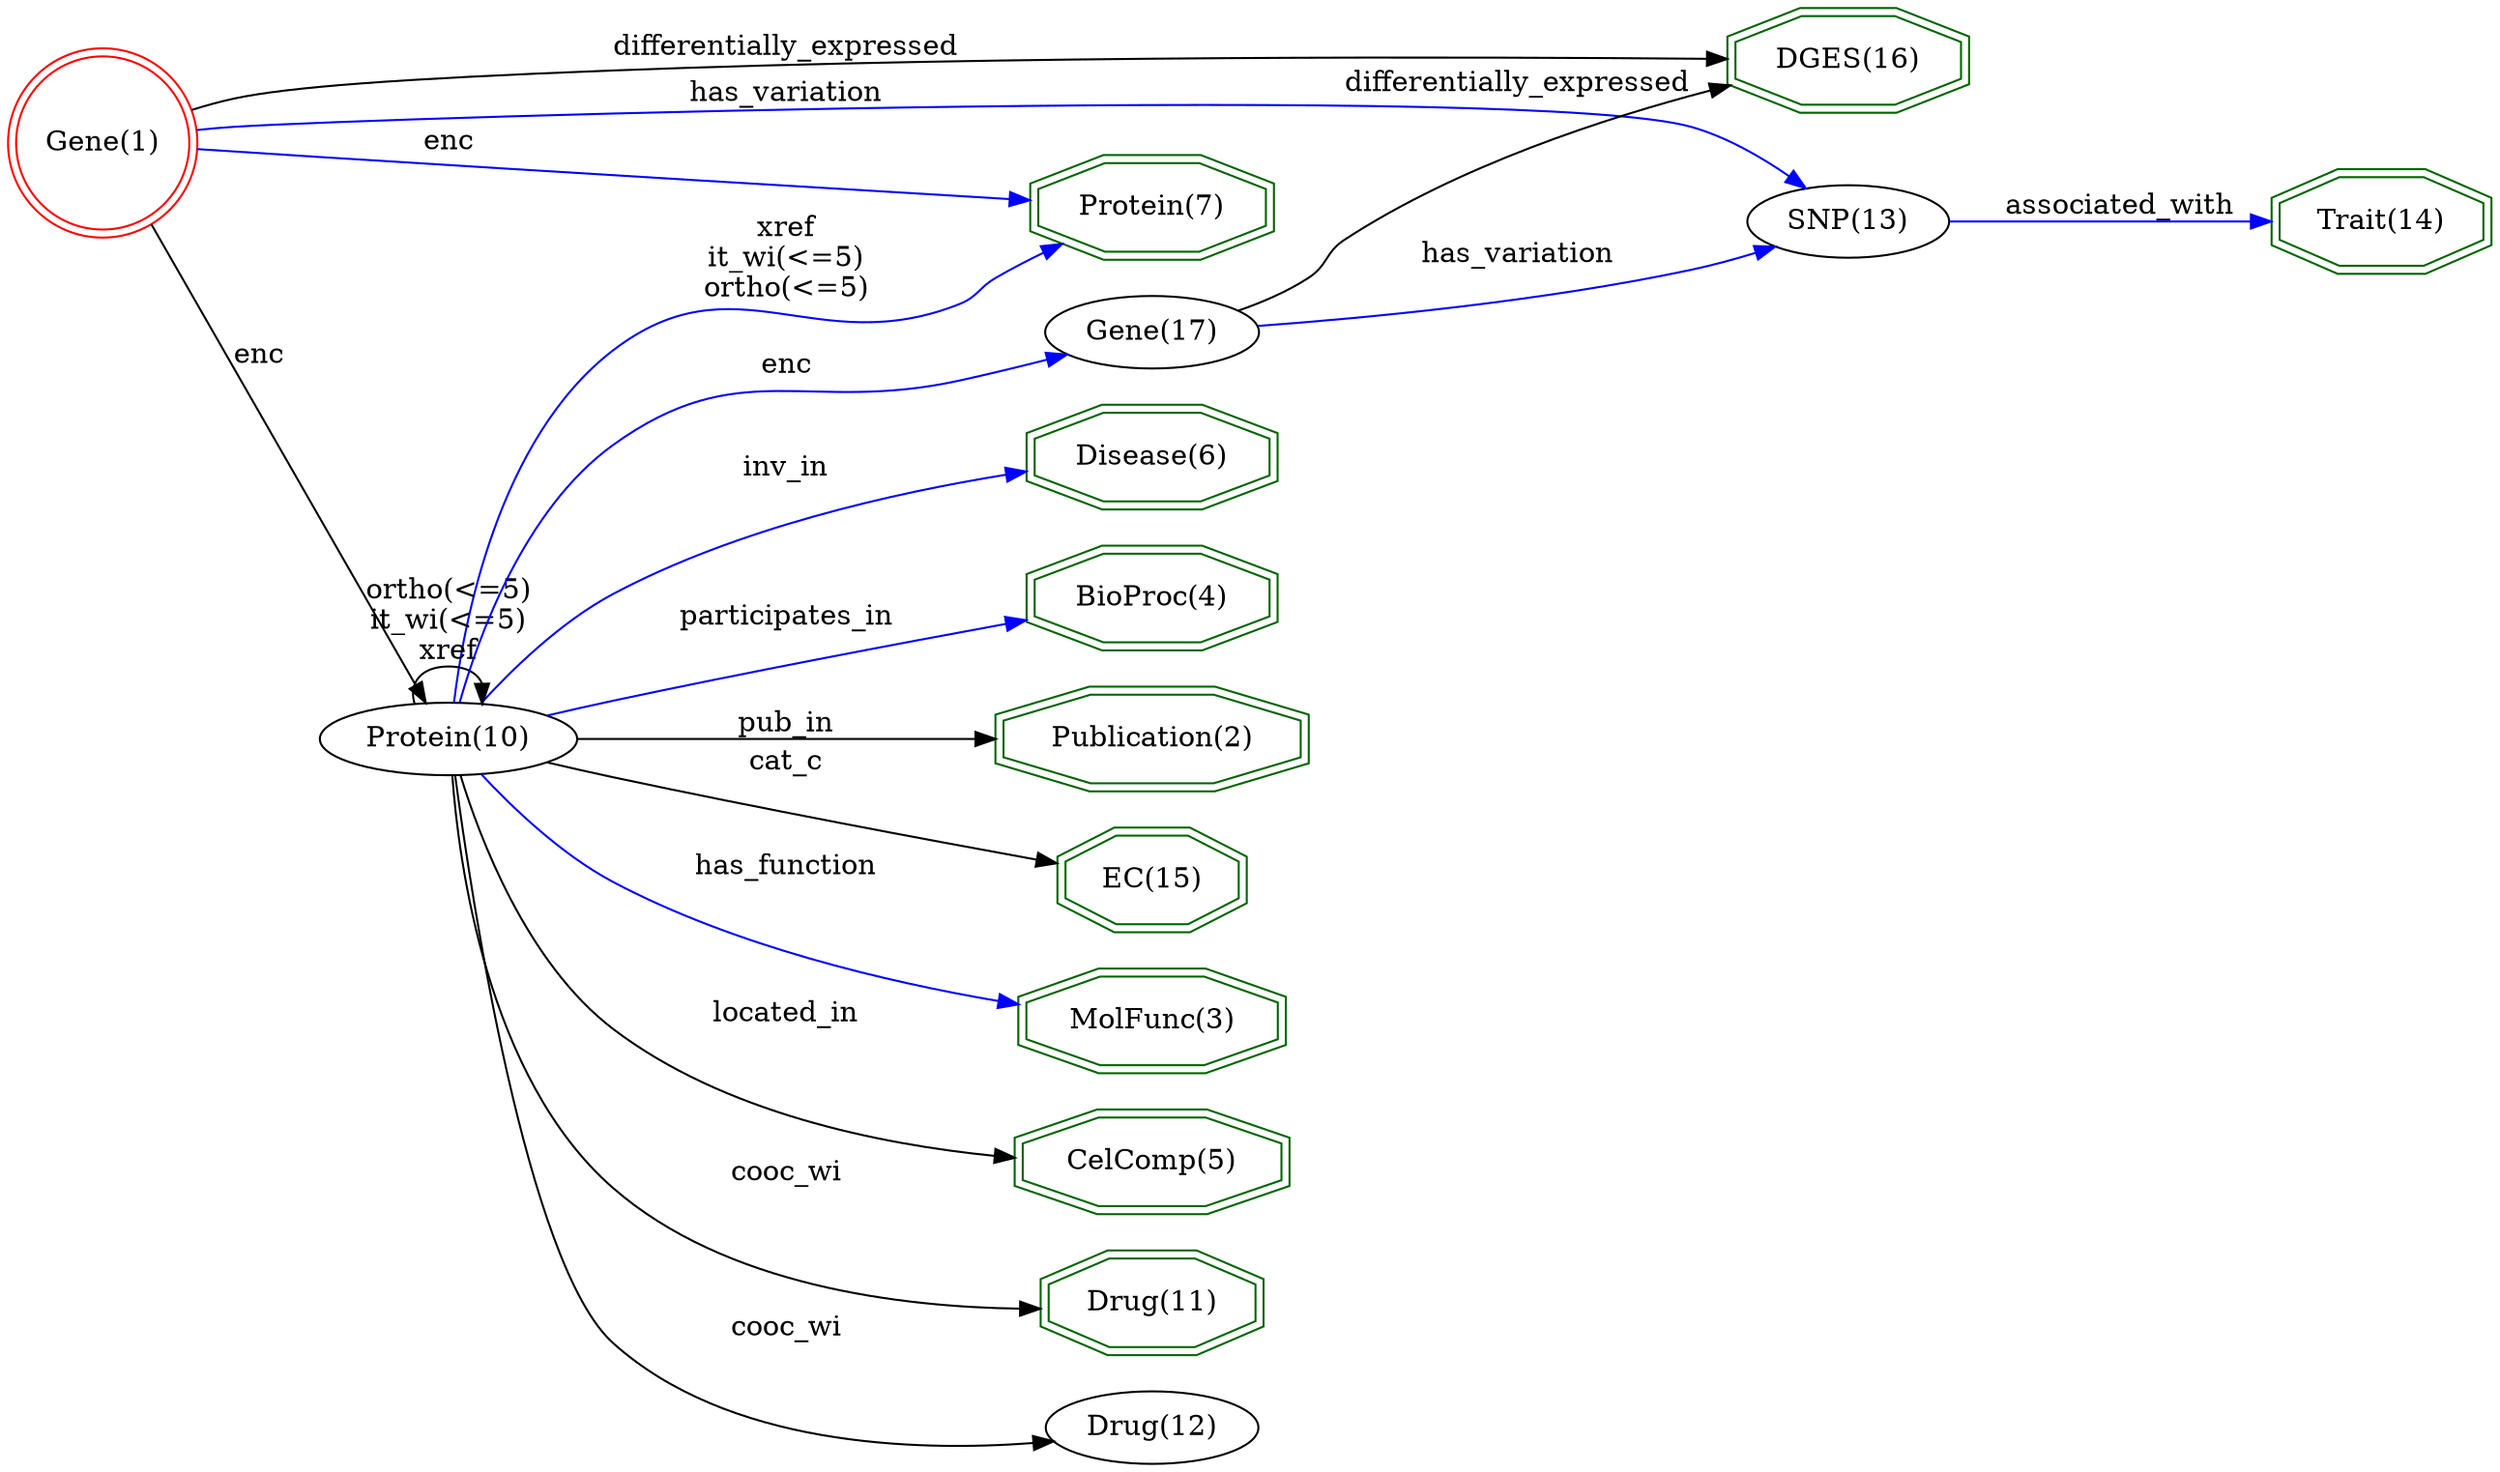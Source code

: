 digraph {
	graph [_draw_="c 9 -#fffffe00 C 7 -#ffffff P 4 0 0 0 656 1059.32 656 1059.32 0 ",
		bb="0,0,1059.3,656",
		rankdir=LR,
		xdotversion=1.7
	];
	node [label="\N"];
	"Disease(6)"	[_draw_="c 7 -#006400 p 8 534.83 440.54 534.83 455.46 504.52 466 461.65 466 431.34 455.46 431.34 440.54 461.65 430 504.52 430 c 7 -#006400 \
p 8 538.82 437.7 538.82 458.3 505.19 470 460.98 470 427.35 458.3 427.35 437.7 460.98 426 505.19 426 ",
		_ldraw_="F 14 11 -Times-Roman c 7 -#000000 T 483.09 443.8 0 59.86 10 -Disease(6) ",
		color=darkgreen,
		height=0.61111,
		pos="483.09,448",
		shape=doubleoctagon,
		width=1.5519];
	"Trait(14)"	[_draw_="c 7 -#006400 p 8 1055.47 550.54 1055.47 565.46 1028.93 576 991.4 576 964.86 565.46 964.86 550.54 991.4 540 1028.93 540 c 7 -#006400 \
p 8 1059.48 547.83 1059.48 568.17 1029.7 580 990.63 580 960.85 568.17 960.85 547.83 990.63 536 1029.7 536 ",
		_ldraw_="F 14 11 -Times-Roman c 7 -#000000 T 1010.16 553.8 0 50.05 9 -Trait(14) ",
		color=darkgreen,
		height=0.61111,
		pos="1010.2,558",
		shape=doubleoctagon,
		width=1.3655];
	"DGES(16)"	[_draw_="c 7 -#006400 p 8 831.48 626.54 831.48 641.46 801.15 652 758.26 652 727.93 641.46 727.93 626.54 758.26 616 801.15 616 c 7 -#006400 \
p 8 835.47 623.7 835.47 644.3 801.82 656 757.59 656 723.94 644.3 723.94 623.7 757.59 612 801.82 612 ",
		_ldraw_="F 14 11 -Times-Roman c 7 -#000000 T 779.7 629.8 0 59.88 8 -DGES(16) ",
		color=darkgreen,
		height=0.61111,
		pos="779.7,634",
		shape=doubleoctagon,
		width=1.5523];
	"BioProc(4)"	[_draw_="c 7 -#006400 p 8 536.54 378.54 536.54 393.46 505.23 404 460.95 404 429.63 393.46 429.63 378.54 460.95 368 505.23 368 c 7 -#006400 \
p 8 540.54 375.67 540.54 396.33 505.88 408 460.29 408 425.63 396.33 425.63 375.67 460.29 364 505.88 364 ",
		_ldraw_="F 14 11 -Times-Roman c 7 -#000000 T 483.09 381.8 0 62.21 10 -BioProc(4) ",
		color=darkgreen,
		height=0.61111,
		pos="483.09,386",
		shape=doubleoctagon,
		width=1.5966];
	"Publication(2)"	[_draw_="c 7 -#006400 p 8 548.98 316.54 548.98 331.46 510.38 342 455.79 342 417.19 331.46 417.19 316.54 455.79 306 510.38 306 c 7 -#006400 \
p 8 552.99 313.49 552.99 334.51 510.92 346 455.25 346 413.18 334.51 413.18 313.49 455.25 302 510.92 302 ",
		_ldraw_="F 14 11 -Times-Roman c 7 -#000000 T 483.09 319.8 0 80.1 14 -Publication(2) ",
		color=darkgreen,
		height=0.61111,
		pos="483.09,324",
		shape=doubleoctagon,
		width=1.9362];
	"EC(15)"	[_draw_="c 7 -#006400 p 8 522.31 254.54 522.31 269.46 499.34 280 466.84 280 443.86 269.46 443.86 254.54 466.84 244 499.34 244 c 7 -#006400 \
p 8 526.32 251.98 526.32 272.02 500.21 284 465.96 284 439.85 272.02 439.85 251.98 465.96 240 500.21 240 ",
		_ldraw_="F 14 11 -Times-Roman c 7 -#000000 T 483.09 257.8 0 41.21 6 -EC(15) ",
		color=darkgreen,
		height=0.61111,
		pos="483.09,262",
		shape=doubleoctagon,
		width=1.1977];
	"Protein(7)"	[_draw_="c 7 -#006400 p 8 532.61 556.54 532.61 571.46 503.6 582 462.57 582 433.56 571.46 433.56 556.54 462.57 546 503.6 546 c 7 -#006400 \
p 8 536.59 553.74 536.59 574.26 504.3 586 461.88 586 429.58 574.26 429.58 553.74 461.88 542 504.3 542 ",
		_ldraw_="F 14 11 -Times-Roman c 7 -#000000 T 483.09 559.8 0 56.77 10 -Protein(7) ",
		color=darkgreen,
		height=0.61111,
		pos="483.09,564",
		shape=doubleoctagon,
		width=1.4931];
	"MolFunc(3)"	[_draw_="c 7 -#006400 p 8 540.48 192.54 540.48 207.46 506.86 218 459.32 218 425.7 207.46 425.7 192.54 459.32 182 506.86 182 c 7 -#006400 \
p 8 544.49 189.61 544.49 210.39 507.48 222 458.7 222 421.68 210.39 421.68 189.61 458.7 178 507.48 178 ",
		_ldraw_="F 14 11 -Times-Roman c 7 -#000000 T 483.09 195.8 0 67.66 10 -MolFunc(3) ",
		color=darkgreen,
		height=0.61111,
		pos="483.09,200",
		shape=doubleoctagon,
		width=1.7];
	"CelComp(5)"	[_draw_="c 7 -#006400 p 8 541.69 130.54 541.69 145.46 507.36 156 458.81 156 424.48 145.46 424.48 130.54 458.81 120 507.36 120 c 7 -#006400 \
p 8 545.68 127.59 545.68 148.41 507.96 160 458.22 160 420.5 148.41 420.5 127.59 458.22 116 507.96 116 ",
		_ldraw_="F 14 11 -Times-Roman c 7 -#000000 T 483.09 133.8 0 69.99 10 -CelComp(5) ",
		color=darkgreen,
		height=0.61111,
		pos="483.09,138",
		shape=doubleoctagon,
		width=1.7443];
	"Drug(11)"	[_draw_="c 7 -#006400 p 8 529.49 68.54 529.49 83.46 502.31 94 463.87 94 436.69 83.46 436.69 68.54 463.87 58 502.31 58 c 7 -#006400 p 8 533.51 \
65.81 533.51 86.19 503.06 98 463.11 98 432.67 86.19 432.67 65.81 463.11 54 503.06 54 ",
		_ldraw_="F 14 11 -Times-Roman c 7 -#000000 T 483.09 71.8 0 51.58 8 -Drug(11) ",
		color=darkgreen,
		height=0.61111,
		pos="483.09,76",
		shape=doubleoctagon,
		width=1.3947];
	"Gene(1)"	[_draw_="c 7 -#ff0000 e 43.08 593 39.15 39.15 c 7 -#ff0000 e 43.08 593 43.15 43.15 ",
		_ldraw_="F 14 11 -Times-Roman c 7 -#000000 T 43.08 588.8 0 45.86 7 -Gene(1) ",
		color=red,
		height=1.1966,
		pos="43.077,593",
		shape=doublecircle,
		width=1.1966];
	"Gene(1)" -> "DGES(16)"	[_draw_="c 7 -#000000 B 10 83.49 608.05 90.31 610.29 97.38 612.38 104.15 614 136.97 621.84 215.47 627.75 260.35 630 423.34 638.16 615.5 636.77 \
713.73 635.26 ",
		_hdraw_="S 5 -solid c 7 -#000000 C 7 -#000000 P 3 713.86 638.76 723.8 635.1 713.75 631.76 ",
		_ldraw_="F 14 11 -Times-Roman c 7 -#000000 T 327.87 636.8 0 135.03 24 -differentially_expressed ",
		color=black,
		label=differentially_expressed,
		lp="327.87,641",
		pos="e,723.8,635.1 83.485,608.05 90.307,610.29 97.384,612.38 104.15,614 136.97,621.84 215.47,627.75 260.35,630 423.34,638.16 615.5,636.77 \
713.73,635.26"];
	"Gene(1)" -> "Protein(7)"	[_draw_="c 7 -#0000ff B 7 86.31 589.9 103.46 588.66 123.46 587.24 141.58 586 238.55 579.39 351.1 572.21 419.42 567.91 ",
		_hdraw_="S 5 -solid c 7 -#0000ff C 7 -#0000ff P 3 419.82 571.4 429.58 567.28 419.38 564.41 ",
		_ldraw_="F 14 11 -Times-Roman c 7 -#000000 T 191.97 588.8 0 19.43 3 -enc ",
		color=blue,
		label=enc,
		lp="191.97,593",
		pos="e,429.58,567.28 86.307,589.9 103.46,588.66 123.46,587.24 141.58,586 238.55,579.39 351.1,572.21 419.42,567.91"];
	"SNP(13)"	[_draw_="c 7 -#000000 e 779.7 558 41.13 18 ",
		_ldraw_="F 14 11 -Times-Roman c 7 -#000000 T 779.7 553.8 0 49.01 7 -SNP(13) ",
		height=0.5,
		pos="779.7,558",
		width=1.1406];
	"Gene(1)" -> "SNP(13)"	[_draw_="c 7 -#0000ff B 10 86.04 598.52 92.11 599.13 98.28 599.66 104.15 600 237.63 607.75 576.66 634.55 705.82 600 721.41 595.83 737.12 \
587.43 749.94 579.24 ",
		_hdraw_="S 5 -solid c 7 -#0000ff C 7 -#0000ff P 3 751.94 582.11 758.32 573.65 748.06 576.29 ",
		_ldraw_="F 14 11 -Times-Roman c 7 -#000000 T 327.87 617.8 0 75.42 13 -has_variation ",
		color=blue,
		label=has_variation,
		lp="327.87,622",
		pos="e,758.32,573.65 86.038,598.52 92.107,599.13 98.283,599.66 104.15,600 237.63,607.75 576.66,634.55 705.82,600 721.41,595.83 737.12,\
587.43 749.94,579.24"];
	"Protein(10)"	[_draw_="c 7 -#000000 e 191.97 324 50.27 18 ",
		_ldraw_="F 14 11 -Times-Roman c 7 -#000000 T 191.97 319.8 0 63.77 11 -Protein(10) ",
		height=0.5,
		pos="191.97,324",
		width=1.3996];
	"Gene(1)" -> "Protein(10)"	[_draw_="c 7 -#000000 B 4 64.5 555.6 94.58 500.51 150.06 398.91 176.38 350.71 ",
		_hdraw_="S 5 -solid c 7 -#000000 C 7 -#000000 P 3 179.52 352.27 181.24 341.81 173.38 348.91 ",
		_ldraw_="F 14 11 -Times-Roman c 7 -#000000 T 113.87 484.8 0 19.43 3 -enc ",
		color=black,
		label=enc,
		lp="113.87,489",
		pos="e,181.24,341.81 64.501,555.6 94.58,500.51 150.06,398.91 176.38,350.71"];
	"Gene(17)"	[_draw_="c 7 -#000000 e 483.09 506 43.5 18 ",
		_ldraw_="F 14 11 -Times-Roman c 7 -#000000 T 483.09 501.8 0 52.86 8 -Gene(17) ",
		height=0.5,
		pos="483.09,506",
		width=1.2083];
	"Gene(17)" -> "DGES(16)"	[_draw_="c 7 -#000000 B 10 517.82 517.06 529.25 521.37 541.88 526.78 552.79 533 561.6 538.02 562.04 541.89 570.79 547 620.89 576.27 682.71 \
600.82 725.86 616.3 ",
		_hdraw_="S 5 -solid c 7 -#000000 C 7 -#000000 P 3 724.72 619.61 735.32 619.65 727.06 613.01 ",
		_ldraw_="F 14 11 -Times-Roman c 7 -#000000 T 638.31 609.8 0 135.03 24 -differentially_expressed ",
		color=black,
		label=differentially_expressed,
		lp="638.31,614",
		pos="e,735.32,619.65 517.82,517.06 529.25,521.37 541.88,526.78 552.79,533 561.6,538.02 562.04,541.89 570.79,547 620.89,576.27 682.71,\
600.82 725.86,616.3"];
	"Gene(17)" -> "SNP(13)"	[_draw_="c 7 -#0000ff B 7 526.22 508.5 571.17 511.77 644.21 518.85 705.82 533 716.8 535.52 728.44 539.09 739.13 542.74 ",
		_hdraw_="S 5 -solid c 7 -#0000ff C 7 -#0000ff P 3 738.02 546.07 748.62 546.1 740.36 539.47 ",
		_ldraw_="F 14 11 -Times-Roman c 7 -#000000 T 638.31 535.8 0 75.42 13 -has_variation ",
		color=blue,
		label=has_variation,
		lp="638.31,540",
		pos="e,748.62,546.1 526.22,508.5 571.17,511.77 644.21,518.85 705.82,533 716.8,535.52 728.44,539.09 739.13,542.74"];
	"SNP(13)" -> "Trait(14)"	[_draw_="c 7 -#0000ff B 4 821.02 558 857.04 558 910.24 558 950.89 558 ",
		_hdraw_="S 5 -solid c 7 -#0000ff C 7 -#0000ff P 3 950.93 561.5 960.93 558 950.93 554.5 ",
		_ldraw_="F 14 11 -Times-Roman c 7 -#000000 T 898.3 560.8 0 89.42 15 -associated_with ",
		color=blue,
		label=associated_with,
		lp="898.3,565",
		pos="e,960.93,558 821.02,558 857.04,558 910.24,558 950.89,558"];
	"Protein(10)" -> "Disease(6)"	[_draw_="c 7 -#0000ff B 7 206.96 341.44 219.49 355.94 239.11 376.07 260.35 388 309.26 415.48 371.38 430.88 417.41 439.17 ",
		_hdraw_="S 5 -solid c 7 -#0000ff C 7 -#0000ff P 3 416.82 442.62 427.28 440.89 418.02 435.73 ",
		_ldraw_="F 14 11 -Times-Roman c 7 -#000000 T 327.87 437.8 0 35.78 6 -inv_in ",
		color=blue,
		label=inv_in,
		lp="327.87,442",
		pos="e,427.28,440.89 206.96,341.44 219.49,355.94 239.11,376.07 260.35,388 309.26,415.48 371.38,430.88 417.41,439.17"];
	"Protein(10)" -> "BioProc(4)"	[_draw_="c 7 -#0000ff B 7 232.41 335 241.56 337.42 251.27 339.89 260.35 342 312.13 354.04 371.19 365.66 415.33 373.93 ",
		_hdraw_="S 5 -solid c 7 -#0000ff C 7 -#0000ff P 3 414.89 377.41 425.37 375.8 416.18 370.52 ",
		_ldraw_="F 14 11 -Times-Roman c 7 -#000000 T 327.87 372.8 0 82.41 15 -participates_in ",
		color=blue,
		label=participates_in,
		lp="327.87,377",
		pos="e,425.37,375.8 232.41,335 241.56,337.42 251.27,339.89 260.35,342 312.13,354.04 371.19,365.66 415.33,373.93"];
	"Protein(10)" -> "Publication(2)"	[_draw_="c 7 -#000000 B 4 242.67 324 286.79 324 352.02 324 403.26 324 ",
		_hdraw_="S 5 -solid c 7 -#000000 C 7 -#000000 P 3 403.31 327.5 413.31 324 403.31 320.5 ",
		_ldraw_="F 14 11 -Times-Roman c 7 -#000000 T 327.87 326.8 0 38.89 6 -pub_in ",
		color=black,
		label=pub_in,
		lp="327.87,331",
		pos="e,413.31,324 242.67,324 286.79,324 352.02,324 403.26,324"];
	"Protein(10)" -> "EC(15)"	[_draw_="c 7 -#000000 B 7 232.41 313 241.56 310.58 251.27 308.11 260.35 306 318.1 292.57 384.91 279.67 429.98 271.35 ",
		_hdraw_="S 5 -solid c 7 -#000000 C 7 -#000000 P 3 430.61 274.79 439.82 269.54 429.35 267.91 ",
		_ldraw_="F 14 11 -Times-Roman c 7 -#000000 T 327.87 308.8 0 29.53 5 -cat_c ",
		color=black,
		label=cat_c,
		lp="327.87,313",
		pos="e,439.82,269.54 232.41,313 241.56,310.58 251.27,308.11 260.35,306 318.1,292.57 384.91,279.67 429.98,271.35"];
	"Protein(10)" -> "Protein(7)"	[_draw_="c 7 -#0000ff B 13 194.53 342.16 198.58 377.28 212.71 454.47 260.35 493 307.69 531.28 340.91 488.82 395.38 516 405.23 520.91 404.24 \
526.87 413.38 533 419.59 537.16 426.44 541 433.34 544.46 ",
		_hdraw_="S 5 -solid c 7 -#0000ff C 7 -#0000ff P 3 432.2 547.8 442.73 548.95 435.21 541.48 ",
		_ldraw_="F 14 11 -Times-Roman c 7 -#000000 T 327.87 546.8 0 22.54 4 -xref F 14 11 -Times-Roman c 7 -#000000 T 327.87 532.8 0 60.89 10 -it_\
wi(<=5) F 14 11 -Times-Roman c 7 -#000000 T 327.87 518.8 0 61.67 10 -ortho(<=5) ",
		color=blue,
		label="xref\nit_wi(<=5)\northo(<=5)",
		lp="327.87,537",
		pos="e,442.73,548.95 194.53,342.16 198.58,377.28 212.71,454.47 260.35,493 307.69,531.28 340.91,488.82 395.38,516 405.23,520.91 404.24,\
526.87 413.38,533 419.59,537.16 426.44,541 433.34,544.46"];
	"Protein(10)" -> "MolFunc(3)"	[_draw_="c 7 -#0000ff B 7 207.28 306.57 219.86 292.34 239.39 272.73 260.35 261 307.32 234.72 366.31 219.2 411.63 210.4 ",
		_hdraw_="S 5 -solid c 7 -#0000ff C 7 -#0000ff P 3 412.49 213.8 421.67 208.52 411.2 206.92 ",
		_ldraw_="F 14 11 -Times-Roman c 7 -#000000 T 327.87 263.8 0 72.32 12 -has_function ",
		color=blue,
		label=has_function,
		lp="327.87,268",
		pos="e,421.67,208.52 207.28,306.57 219.86,292.34 239.39,272.73 260.35,261 307.32,234.72 366.31,219.2 411.63,210.4"];
	"Protein(10)" -> "CelComp(5)"	[_draw_="c 7 -#000000 B 7 197.56 305.84 205.53 278.1 224.59 225.42 260.35 197 302.92 163.17 363.12 148.65 410.06 142.45 ",
		_hdraw_="S 5 -solid c 7 -#000000 C 7 -#000000 P 3 410.66 145.91 420.17 141.22 409.81 138.96 ",
		_ldraw_="F 14 11 -Times-Roman c 7 -#000000 T 327.87 199.8 0 58.31 10 -located_in ",
		color=black,
		label=located_in,
		lp="327.87,204",
		pos="e,420.17,141.22 197.56,305.84 205.53,278.1 224.59,225.42 260.35,197 302.92,163.17 363.12,148.65 410.06,142.45"];
	"Protein(10)" -> "Drug(11)"	[_draw_="c 7 -#000000 B 7 193.64 305.73 196.09 266.9 207.5 175.78 260.35 128 304.44 88.15 373.2 77.17 422.46 74.89 ",
		_hdraw_="S 5 -solid c 7 -#000000 C 7 -#000000 P 3 422.78 78.38 432.65 74.53 422.54 71.39 ",
		_ldraw_="F 14 11 -Times-Roman c 7 -#000000 T 327.87 130.8 0 47.43 7 -cooc_wi ",
		color=black,
		label=cooc_wi,
		lp="327.87,135",
		pos="e,432.65,74.532 193.64,305.73 196.09,266.9 207.5,175.78 260.35,128 304.44,88.146 373.2,77.165 422.46,74.892"];
	"Protein(10)" -> "Gene(17)"	[_draw_="c 7 -#0000ff B 10 197.11 342.29 204.56 370.74 223.06 425.24 260.35 453 309.38 489.49 336.11 464.11 395.38 479 409.78 482.62 425.31 \
487.22 439.2 491.6 ",
		_hdraw_="S 5 -solid c 7 -#0000ff C 7 -#0000ff P 3 438.39 495.02 448.98 494.74 440.53 488.35 ",
		_ldraw_="F 14 11 -Times-Roman c 7 -#000000 T 327.87 481.8 0 19.43 3 -enc ",
		color=blue,
		label=enc,
		lp="327.87,486",
		pos="e,448.98,494.74 197.11,342.29 204.56,370.74 223.06,425.24 260.35,453 309.38,489.49 336.11,464.11 395.38,479 409.78,482.62 425.31,\
487.22 439.2,491.6"];
	"Protein(10)" -> "Protein(10)"	[_draw_="c 7 -#000000 B 7 178.04 341.41 175.44 351.09 180.08 360 191.97 360 199.39 360 203.99 356.52 205.76 351.54 ",
		_hdraw_="S 5 -solid c 7 -#000000 C 7 -#000000 P 3 209.26 351.45 205.89 341.41 202.26 351.36 ",
		_ldraw_="F 14 11 -Times-Roman c 7 -#000000 T 191.97 390.8 0 61.67 10 -ortho(<=5) F 14 11 -Times-Roman c 7 -#000000 T 191.97 376.8 0 60.89 \
10 -it_wi(<=5) F 14 11 -Times-Roman c 7 -#000000 T 191.97 362.8 0 22.54 4 -xref ",
		color=black,
		label="ortho(<=5)\nit_wi(<=5)\nxref",
		lp="191.97,381",
		pos="e,205.89,341.41 178.04,341.41 175.44,351.09 180.08,360 191.97,360 199.39,360 203.99,356.52 205.76,351.54"];
	"Drug(12)"	[_draw_="c 7 -#000000 e 483.09 18 43.03 18 ",
		_ldraw_="F 14 11 -Times-Roman c 7 -#000000 T 483.09 13.8 0 52.1 8 -Drug(12) ",
		height=0.5,
		pos="483.09,18",
		width=1.1949];
	"Protein(10)" -> "Drug(12)"	[_draw_="c 7 -#000000 B 7 195.06 305.95 201.68 252.1 223.89 94.25 260.35 60 305.95 17.18 380.91 11.43 430.87 13.17 ",
		_hdraw_="S 5 -solid c 7 -#000000 C 7 -#000000 P 3 430.99 16.68 441.14 13.65 431.31 9.69 ",
		_ldraw_="F 14 11 -Times-Roman c 7 -#000000 T 327.87 62.8 0 47.43 7 -cooc_wi ",
		color=black,
		label=cooc_wi,
		lp="327.87,67",
		pos="e,441.14,13.647 195.06,305.95 201.68,252.1 223.89,94.245 260.35,60 305.95,17.18 380.91,11.433 430.87,13.172"];
}
